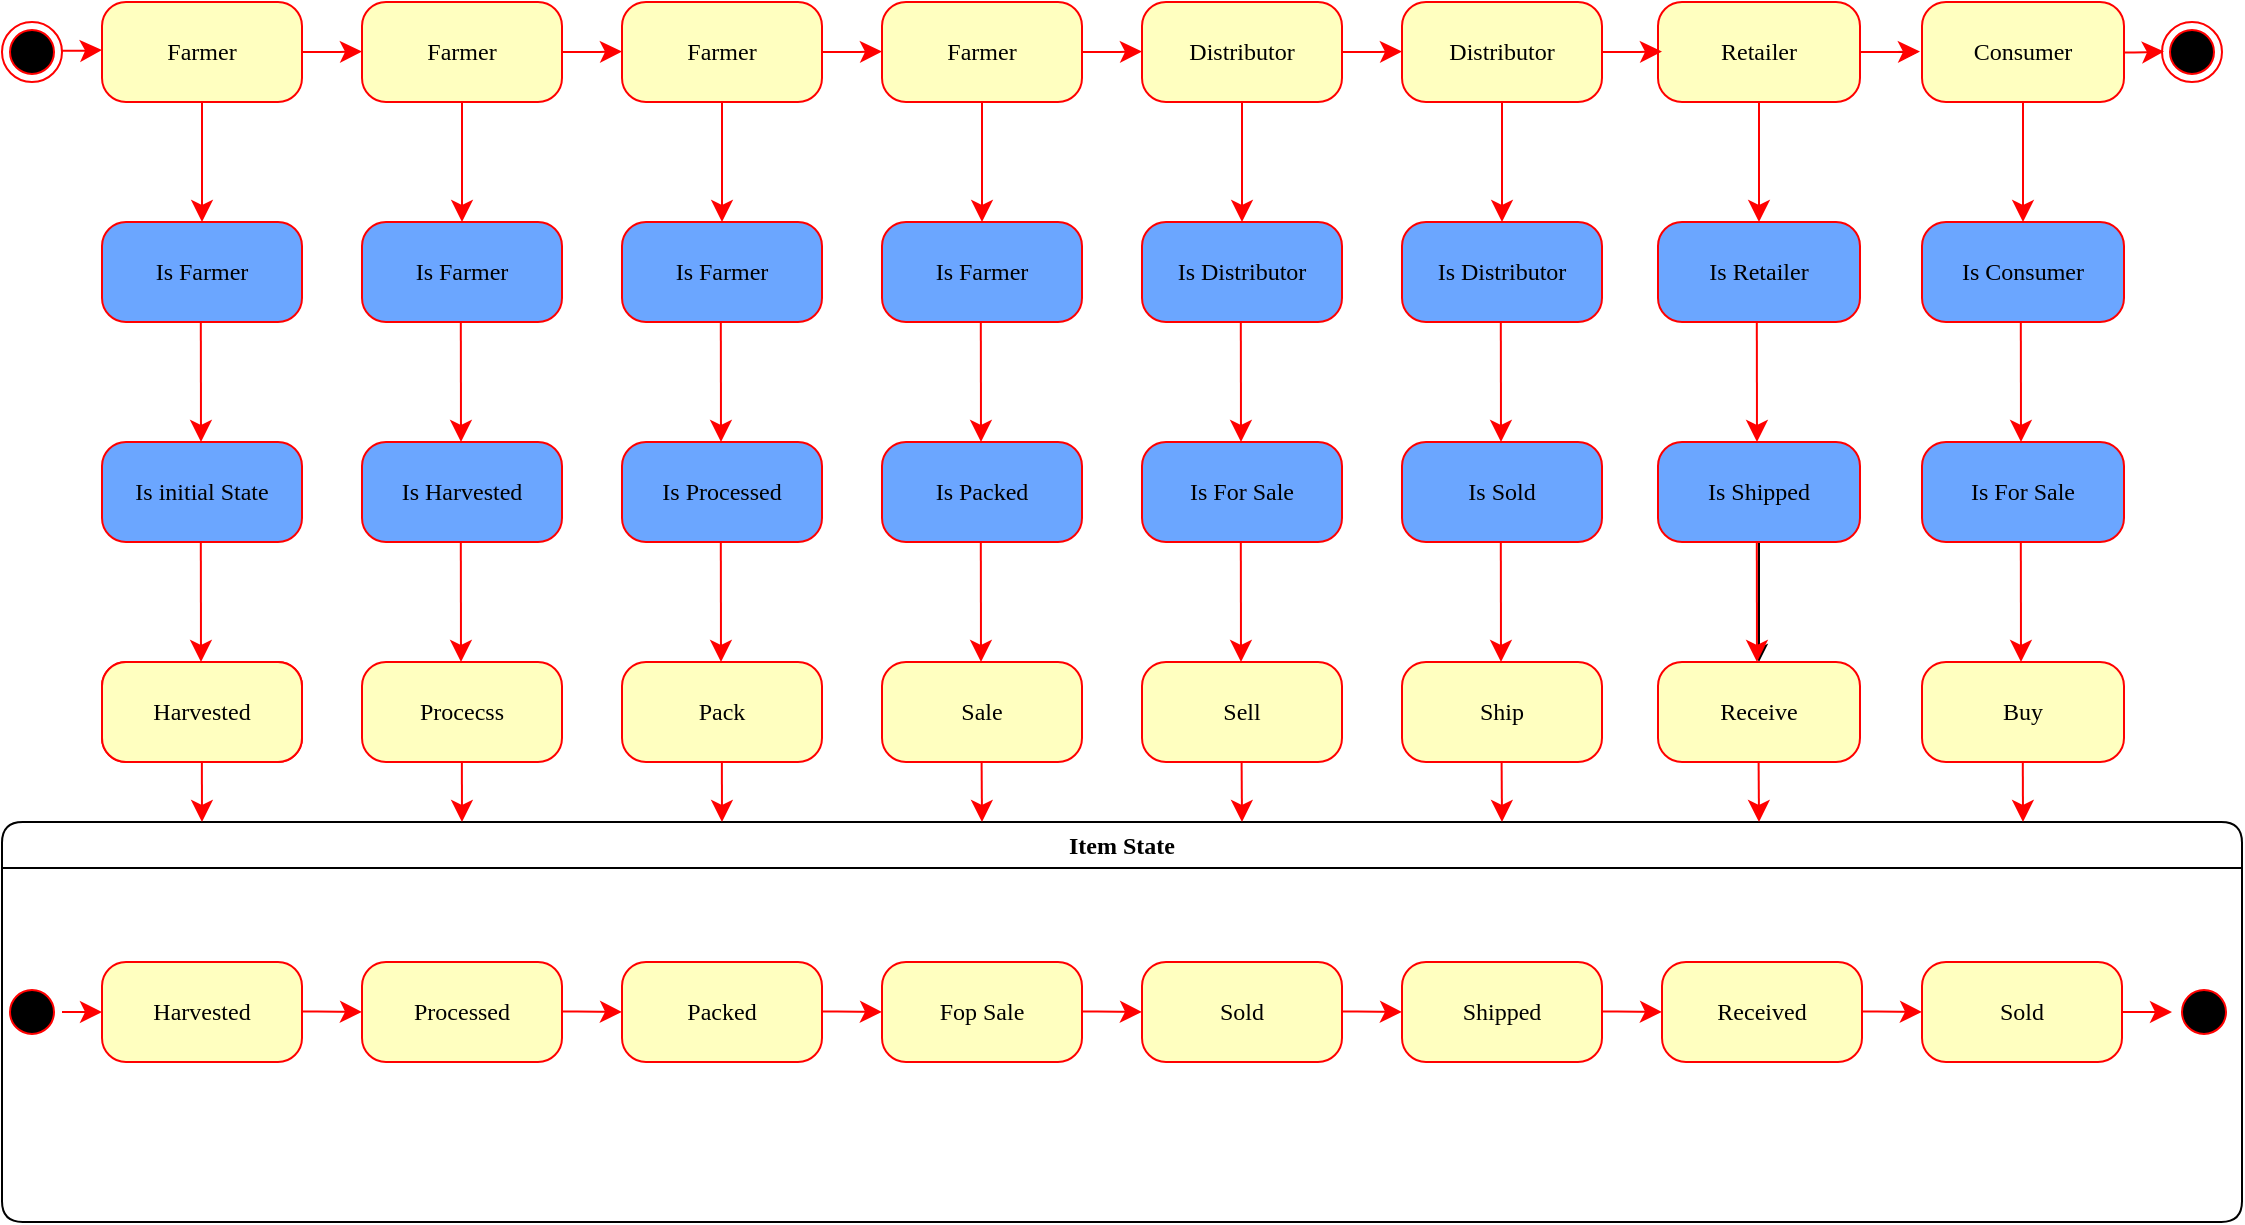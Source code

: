 <mxfile version="20.0.4" type="device"><diagram name="Page-1" id="58cdce13-f638-feb5-8d6f-7d28b1aa9fa0"><mxGraphModel dx="1795" dy="1090" grid="1" gridSize="10" guides="1" tooltips="1" connect="1" arrows="1" fold="1" page="1" pageScale="1" pageWidth="1400" pageHeight="850" background="none" math="0" shadow="0"><root><mxCell id="0"/><mxCell id="1" parent="0"/><mxCell id="382b91b5511bd0f7-6" value="Farmer" style="rounded=1;whiteSpace=wrap;html=1;arcSize=24;fillColor=#ffffc0;strokeColor=#ff0000;shadow=0;comic=0;labelBackgroundColor=none;fontFamily=Verdana;fontSize=12;fontColor=#000000;align=center;" parent="1" vertex="1"><mxGeometry x="70" y="30" width="100" height="50" as="geometry"/></mxCell><mxCell id="2a3bc250acf0617d-7" value="Item State" style="swimlane;whiteSpace=wrap;html=1;rounded=1;shadow=0;comic=0;labelBackgroundColor=none;strokeWidth=1;fontFamily=Verdana;fontSize=12;align=center;startSize=23;" parent="1" vertex="1"><mxGeometry x="20" y="440" width="1120" height="200" as="geometry"/></mxCell><mxCell id="3cde6dad864a17aa-9" style="edgeStyle=elbowEdgeStyle;html=1;labelBackgroundColor=none;endArrow=classic;endSize=8;strokeColor=#ff0000;fontFamily=Verdana;fontSize=12;align=left;endFill=1;" parent="2a3bc250acf0617d-7" source="2a3bc250acf0617d-3" edge="1"><mxGeometry relative="1" as="geometry"><mxPoint x="50" y="95" as="targetPoint"/></mxGeometry></mxCell><mxCell id="2a3bc250acf0617d-3" value="" style="ellipse;html=1;shape=startState;fillColor=#000000;strokeColor=#ff0000;rounded=1;shadow=0;comic=0;labelBackgroundColor=none;fontFamily=Verdana;fontSize=12;fontColor=#000000;align=center;direction=south;" parent="2a3bc250acf0617d-7" vertex="1"><mxGeometry y="80" width="30" height="30" as="geometry"/></mxCell><mxCell id="qtHp1jV5pHADeEmM1EtL-12" value="Harvested" style="rounded=1;whiteSpace=wrap;html=1;arcSize=24;fillColor=#ffffc0;strokeColor=#ff0000;shadow=0;comic=0;labelBackgroundColor=none;fontFamily=Verdana;fontSize=12;fontColor=#000000;align=center;" parent="2a3bc250acf0617d-7" vertex="1"><mxGeometry x="50" y="70" width="100" height="50" as="geometry"/></mxCell><mxCell id="qtHp1jV5pHADeEmM1EtL-62" value="Processed" style="rounded=1;whiteSpace=wrap;html=1;arcSize=24;fillColor=#ffffc0;strokeColor=#ff0000;shadow=0;comic=0;labelBackgroundColor=none;fontFamily=Verdana;fontSize=12;fontColor=#000000;align=center;" parent="2a3bc250acf0617d-7" vertex="1"><mxGeometry x="180" y="70" width="100" height="50" as="geometry"/></mxCell><mxCell id="qtHp1jV5pHADeEmM1EtL-63" value="Packed" style="rounded=1;whiteSpace=wrap;html=1;arcSize=24;fillColor=#ffffc0;strokeColor=#ff0000;shadow=0;comic=0;labelBackgroundColor=none;fontFamily=Verdana;fontSize=12;fontColor=#000000;align=center;" parent="2a3bc250acf0617d-7" vertex="1"><mxGeometry x="310" y="70" width="100" height="50" as="geometry"/></mxCell><mxCell id="qtHp1jV5pHADeEmM1EtL-64" value="Fop Sale" style="rounded=1;whiteSpace=wrap;html=1;arcSize=24;fillColor=#ffffc0;strokeColor=#ff0000;shadow=0;comic=0;labelBackgroundColor=none;fontFamily=Verdana;fontSize=12;fontColor=#000000;align=center;" parent="2a3bc250acf0617d-7" vertex="1"><mxGeometry x="440" y="70" width="100" height="50" as="geometry"/></mxCell><mxCell id="qtHp1jV5pHADeEmM1EtL-65" value="Sold" style="rounded=1;whiteSpace=wrap;html=1;arcSize=24;fillColor=#ffffc0;strokeColor=#ff0000;shadow=0;comic=0;labelBackgroundColor=none;fontFamily=Verdana;fontSize=12;fontColor=#000000;align=center;" parent="2a3bc250acf0617d-7" vertex="1"><mxGeometry x="570" y="70" width="100" height="50" as="geometry"/></mxCell><mxCell id="qtHp1jV5pHADeEmM1EtL-66" value="Shipped" style="rounded=1;whiteSpace=wrap;html=1;arcSize=24;fillColor=#ffffc0;strokeColor=#ff0000;shadow=0;comic=0;labelBackgroundColor=none;fontFamily=Verdana;fontSize=12;fontColor=#000000;align=center;" parent="2a3bc250acf0617d-7" vertex="1"><mxGeometry x="700" y="70" width="100" height="50" as="geometry"/></mxCell><mxCell id="qtHp1jV5pHADeEmM1EtL-67" value="Received" style="rounded=1;whiteSpace=wrap;html=1;arcSize=24;fillColor=#ffffc0;strokeColor=#ff0000;shadow=0;comic=0;labelBackgroundColor=none;fontFamily=Verdana;fontSize=12;fontColor=#000000;align=center;" parent="2a3bc250acf0617d-7" vertex="1"><mxGeometry x="830" y="70" width="100" height="50" as="geometry"/></mxCell><mxCell id="qtHp1jV5pHADeEmM1EtL-70" value="" style="ellipse;html=1;shape=startState;fillColor=#000000;strokeColor=#ff0000;rounded=1;shadow=0;comic=0;labelBackgroundColor=none;fontFamily=Verdana;fontSize=12;fontColor=#000000;align=center;direction=south;" parent="2a3bc250acf0617d-7" vertex="1"><mxGeometry x="1086" y="80" width="30" height="30" as="geometry"/></mxCell><mxCell id="qtHp1jV5pHADeEmM1EtL-71" style="edgeStyle=elbowEdgeStyle;html=1;labelBackgroundColor=none;endArrow=classic;endSize=8;strokeColor=#ff0000;fontFamily=Verdana;fontSize=12;align=left;endFill=1;entryX=0;entryY=0.5;entryDx=0;entryDy=0;" parent="2a3bc250acf0617d-7" target="qtHp1jV5pHADeEmM1EtL-62" edge="1"><mxGeometry relative="1" as="geometry"><mxPoint x="150" y="94.76" as="sourcePoint"/><mxPoint x="170" y="94.76" as="targetPoint"/></mxGeometry></mxCell><mxCell id="qtHp1jV5pHADeEmM1EtL-72" style="edgeStyle=elbowEdgeStyle;html=1;labelBackgroundColor=none;endArrow=classic;endSize=8;strokeColor=#ff0000;fontFamily=Verdana;fontSize=12;align=left;endFill=1;entryX=0;entryY=0.5;entryDx=0;entryDy=0;" parent="2a3bc250acf0617d-7" edge="1"><mxGeometry relative="1" as="geometry"><mxPoint x="280" y="94.76" as="sourcePoint"/><mxPoint x="310" y="95" as="targetPoint"/></mxGeometry></mxCell><mxCell id="qtHp1jV5pHADeEmM1EtL-73" style="edgeStyle=elbowEdgeStyle;html=1;labelBackgroundColor=none;endArrow=classic;endSize=8;strokeColor=#ff0000;fontFamily=Verdana;fontSize=12;align=left;endFill=1;entryX=0;entryY=0.5;entryDx=0;entryDy=0;" parent="2a3bc250acf0617d-7" edge="1"><mxGeometry relative="1" as="geometry"><mxPoint x="410" y="94.76" as="sourcePoint"/><mxPoint x="440" y="95" as="targetPoint"/></mxGeometry></mxCell><mxCell id="qtHp1jV5pHADeEmM1EtL-74" style="edgeStyle=elbowEdgeStyle;html=1;labelBackgroundColor=none;endArrow=classic;endSize=8;strokeColor=#ff0000;fontFamily=Verdana;fontSize=12;align=left;endFill=1;entryX=0;entryY=0.5;entryDx=0;entryDy=0;" parent="2a3bc250acf0617d-7" edge="1"><mxGeometry relative="1" as="geometry"><mxPoint x="540" y="94.76" as="sourcePoint"/><mxPoint x="570" y="95" as="targetPoint"/></mxGeometry></mxCell><mxCell id="qtHp1jV5pHADeEmM1EtL-75" style="edgeStyle=elbowEdgeStyle;html=1;labelBackgroundColor=none;endArrow=classic;endSize=8;strokeColor=#ff0000;fontFamily=Verdana;fontSize=12;align=left;endFill=1;entryX=0;entryY=0.5;entryDx=0;entryDy=0;" parent="2a3bc250acf0617d-7" edge="1"><mxGeometry relative="1" as="geometry"><mxPoint x="670" y="94.76" as="sourcePoint"/><mxPoint x="700" y="95" as="targetPoint"/></mxGeometry></mxCell><mxCell id="qtHp1jV5pHADeEmM1EtL-76" style="edgeStyle=elbowEdgeStyle;html=1;labelBackgroundColor=none;endArrow=classic;endSize=8;strokeColor=#ff0000;fontFamily=Verdana;fontSize=12;align=left;endFill=1;entryX=0;entryY=0.5;entryDx=0;entryDy=0;" parent="2a3bc250acf0617d-7" edge="1"><mxGeometry relative="1" as="geometry"><mxPoint x="800" y="94.76" as="sourcePoint"/><mxPoint x="830" y="95" as="targetPoint"/></mxGeometry></mxCell><mxCell id="qtHp1jV5pHADeEmM1EtL-91" style="edgeStyle=elbowEdgeStyle;html=1;labelBackgroundColor=none;endArrow=classic;endSize=8;strokeColor=#ff0000;fontFamily=Verdana;fontSize=12;align=left;endFill=1;entryX=0;entryY=0.5;entryDx=0;entryDy=0;" parent="2a3bc250acf0617d-7" edge="1"><mxGeometry relative="1" as="geometry"><mxPoint x="930" y="94.76" as="sourcePoint"/><mxPoint x="960" y="95" as="targetPoint"/></mxGeometry></mxCell><mxCell id="qtHp1jV5pHADeEmM1EtL-110" value="Sold" style="rounded=1;whiteSpace=wrap;html=1;arcSize=24;fillColor=#ffffc0;strokeColor=#ff0000;shadow=0;comic=0;labelBackgroundColor=none;fontFamily=Verdana;fontSize=12;fontColor=#000000;align=center;" parent="2a3bc250acf0617d-7" vertex="1"><mxGeometry x="960" y="70" width="100" height="50" as="geometry"/></mxCell><mxCell id="qtHp1jV5pHADeEmM1EtL-115" style="edgeStyle=elbowEdgeStyle;html=1;labelBackgroundColor=none;endArrow=classic;endSize=8;strokeColor=#ff0000;fontFamily=Verdana;fontSize=12;align=left;endFill=1;exitX=1;exitY=0.5;exitDx=0;exitDy=0;" parent="2a3bc250acf0617d-7" source="qtHp1jV5pHADeEmM1EtL-110" edge="1"><mxGeometry relative="1" as="geometry"><mxPoint x="1070" y="94.83" as="sourcePoint"/><mxPoint x="1085" y="95.17" as="targetPoint"/><Array as="points"><mxPoint x="1085" y="100.17"/></Array></mxGeometry></mxCell><mxCell id="qtHp1jV5pHADeEmM1EtL-1" style="edgeStyle=elbowEdgeStyle;html=1;labelBackgroundColor=none;endArrow=classic;endSize=8;strokeColor=#ff0000;fontFamily=Verdana;fontSize=12;align=left;exitX=0.5;exitY=1;exitDx=0;exitDy=0;endFill=1;" parent="1" source="382b91b5511bd0f7-6" edge="1"><mxGeometry relative="1" as="geometry"><mxPoint x="120" y="110" as="sourcePoint"/><mxPoint x="120" y="140" as="targetPoint"/></mxGeometry></mxCell><mxCell id="qtHp1jV5pHADeEmM1EtL-3" value="" style="ellipse;html=1;shape=endState;fillColor=#000000;strokeColor=#ff0000;" parent="1" vertex="1"><mxGeometry x="20" y="40" width="30" height="30" as="geometry"/></mxCell><mxCell id="qtHp1jV5pHADeEmM1EtL-4" style="edgeStyle=elbowEdgeStyle;html=1;labelBackgroundColor=none;endArrow=classic;endSize=8;strokeColor=#ff0000;fontFamily=Verdana;fontSize=12;align=left;endFill=1;" parent="1" edge="1"><mxGeometry relative="1" as="geometry"><mxPoint x="50" y="54.41" as="sourcePoint"/><mxPoint x="70" y="54" as="targetPoint"/></mxGeometry></mxCell><mxCell id="qtHp1jV5pHADeEmM1EtL-7" value="Is Farmer" style="rounded=1;whiteSpace=wrap;html=1;arcSize=24;fillColor=#6BA6FF;strokeColor=#ff0000;shadow=0;comic=0;labelBackgroundColor=none;fontFamily=Verdana;fontSize=12;fontColor=#000000;align=center;" parent="1" vertex="1"><mxGeometry x="70" y="140" width="100" height="50" as="geometry"/></mxCell><mxCell id="qtHp1jV5pHADeEmM1EtL-8" value="Is initial State" style="rounded=1;whiteSpace=wrap;html=1;arcSize=24;fillColor=#6BA6FF;strokeColor=#ff0000;shadow=0;comic=0;labelBackgroundColor=none;fontFamily=Verdana;fontSize=12;fontColor=#000000;align=center;" parent="1" vertex="1"><mxGeometry x="70" y="250" width="100" height="50" as="geometry"/></mxCell><mxCell id="qtHp1jV5pHADeEmM1EtL-9" style="edgeStyle=elbowEdgeStyle;html=1;labelBackgroundColor=none;endArrow=classic;endSize=8;strokeColor=#ff0000;fontFamily=Verdana;fontSize=12;align=left;exitX=0.5;exitY=1;exitDx=0;exitDy=0;endFill=1;" parent="1" edge="1"><mxGeometry relative="1" as="geometry"><mxPoint x="119.41" y="190" as="sourcePoint"/><mxPoint x="119.41" y="250" as="targetPoint"/></mxGeometry></mxCell><mxCell id="qtHp1jV5pHADeEmM1EtL-10" value="Harvest" style="rounded=1;whiteSpace=wrap;html=1;arcSize=24;fillColor=#ffffc0;strokeColor=#ff0000;shadow=0;comic=0;labelBackgroundColor=none;fontFamily=Verdana;fontSize=12;fontColor=#000000;align=center;" parent="1" vertex="1"><mxGeometry x="70" y="360" width="100" height="50" as="geometry"/></mxCell><mxCell id="qtHp1jV5pHADeEmM1EtL-11" style="edgeStyle=elbowEdgeStyle;html=1;labelBackgroundColor=none;endArrow=classic;endSize=8;strokeColor=#ff0000;fontFamily=Verdana;fontSize=12;align=left;exitX=0.5;exitY=1;exitDx=0;exitDy=0;endFill=1;" parent="1" edge="1"><mxGeometry relative="1" as="geometry"><mxPoint x="119.41" y="300" as="sourcePoint"/><mxPoint x="119.41" y="360" as="targetPoint"/></mxGeometry></mxCell><mxCell id="qtHp1jV5pHADeEmM1EtL-13" value="Farmer" style="rounded=1;whiteSpace=wrap;html=1;arcSize=24;fillColor=#ffffc0;strokeColor=#ff0000;shadow=0;comic=0;labelBackgroundColor=none;fontFamily=Verdana;fontSize=12;fontColor=#000000;align=center;" parent="1" vertex="1"><mxGeometry x="200" y="30" width="100" height="50" as="geometry"/></mxCell><mxCell id="qtHp1jV5pHADeEmM1EtL-14" style="edgeStyle=elbowEdgeStyle;html=1;labelBackgroundColor=none;endArrow=classic;endSize=8;strokeColor=#ff0000;fontFamily=Verdana;fontSize=12;align=left;exitX=0.5;exitY=1;exitDx=0;exitDy=0;endFill=1;" parent="1" source="qtHp1jV5pHADeEmM1EtL-13" edge="1"><mxGeometry relative="1" as="geometry"><mxPoint x="250" y="110" as="sourcePoint"/><mxPoint x="250" y="140" as="targetPoint"/></mxGeometry></mxCell><mxCell id="qtHp1jV5pHADeEmM1EtL-15" value="Is Farmer" style="rounded=1;whiteSpace=wrap;html=1;arcSize=24;fillColor=#6BA6FF;strokeColor=#ff0000;shadow=0;comic=0;labelBackgroundColor=none;fontFamily=Verdana;fontSize=12;fontColor=#000000;align=center;" parent="1" vertex="1"><mxGeometry x="200" y="140" width="100" height="50" as="geometry"/></mxCell><mxCell id="qtHp1jV5pHADeEmM1EtL-16" value="Is Harvested" style="rounded=1;whiteSpace=wrap;html=1;arcSize=24;fillColor=#6BA6FF;strokeColor=#ff0000;shadow=0;comic=0;labelBackgroundColor=none;fontFamily=Verdana;fontSize=12;fontColor=#000000;align=center;" parent="1" vertex="1"><mxGeometry x="200" y="250" width="100" height="50" as="geometry"/></mxCell><mxCell id="qtHp1jV5pHADeEmM1EtL-17" style="edgeStyle=elbowEdgeStyle;html=1;labelBackgroundColor=none;endArrow=classic;endSize=8;strokeColor=#ff0000;fontFamily=Verdana;fontSize=12;align=left;exitX=0.5;exitY=1;exitDx=0;exitDy=0;endFill=1;" parent="1" edge="1"><mxGeometry relative="1" as="geometry"><mxPoint x="249.41" y="190" as="sourcePoint"/><mxPoint x="249.41" y="250" as="targetPoint"/></mxGeometry></mxCell><mxCell id="qtHp1jV5pHADeEmM1EtL-18" value="Procecss" style="rounded=1;whiteSpace=wrap;html=1;arcSize=24;fillColor=#ffffc0;strokeColor=#ff0000;shadow=0;comic=0;labelBackgroundColor=none;fontFamily=Verdana;fontSize=12;fontColor=#000000;align=center;" parent="1" vertex="1"><mxGeometry x="200" y="360" width="100" height="50" as="geometry"/></mxCell><mxCell id="qtHp1jV5pHADeEmM1EtL-19" style="edgeStyle=elbowEdgeStyle;html=1;labelBackgroundColor=none;endArrow=classic;endSize=8;strokeColor=#ff0000;fontFamily=Verdana;fontSize=12;align=left;exitX=0.5;exitY=1;exitDx=0;exitDy=0;endFill=1;" parent="1" edge="1"><mxGeometry relative="1" as="geometry"><mxPoint x="249.41" y="300" as="sourcePoint"/><mxPoint x="249.41" y="360" as="targetPoint"/></mxGeometry></mxCell><mxCell id="qtHp1jV5pHADeEmM1EtL-20" value="Farmer" style="rounded=1;whiteSpace=wrap;html=1;arcSize=24;fillColor=#ffffc0;strokeColor=#ff0000;shadow=0;comic=0;labelBackgroundColor=none;fontFamily=Verdana;fontSize=12;fontColor=#000000;align=center;" parent="1" vertex="1"><mxGeometry x="330" y="30" width="100" height="50" as="geometry"/></mxCell><mxCell id="qtHp1jV5pHADeEmM1EtL-21" style="edgeStyle=elbowEdgeStyle;html=1;labelBackgroundColor=none;endArrow=classic;endSize=8;strokeColor=#ff0000;fontFamily=Verdana;fontSize=12;align=left;exitX=0.5;exitY=1;exitDx=0;exitDy=0;endFill=1;" parent="1" source="qtHp1jV5pHADeEmM1EtL-20" edge="1"><mxGeometry relative="1" as="geometry"><mxPoint x="380" y="110" as="sourcePoint"/><mxPoint x="380" y="140" as="targetPoint"/></mxGeometry></mxCell><mxCell id="qtHp1jV5pHADeEmM1EtL-22" value="Is Farmer" style="rounded=1;whiteSpace=wrap;html=1;arcSize=24;fillColor=#6BA6FF;strokeColor=#ff0000;shadow=0;comic=0;labelBackgroundColor=none;fontFamily=Verdana;fontSize=12;fontColor=#000000;align=center;" parent="1" vertex="1"><mxGeometry x="330" y="140" width="100" height="50" as="geometry"/></mxCell><mxCell id="qtHp1jV5pHADeEmM1EtL-23" value="Is Processed" style="rounded=1;whiteSpace=wrap;html=1;arcSize=24;fillColor=#6BA6FF;strokeColor=#ff0000;shadow=0;comic=0;labelBackgroundColor=none;fontFamily=Verdana;fontSize=12;fontColor=#000000;align=center;" parent="1" vertex="1"><mxGeometry x="330" y="250" width="100" height="50" as="geometry"/></mxCell><mxCell id="qtHp1jV5pHADeEmM1EtL-24" style="edgeStyle=elbowEdgeStyle;html=1;labelBackgroundColor=none;endArrow=classic;endSize=8;strokeColor=#ff0000;fontFamily=Verdana;fontSize=12;align=left;exitX=0.5;exitY=1;exitDx=0;exitDy=0;endFill=1;" parent="1" edge="1"><mxGeometry relative="1" as="geometry"><mxPoint x="379.41" y="190" as="sourcePoint"/><mxPoint x="379.41" y="250" as="targetPoint"/></mxGeometry></mxCell><mxCell id="qtHp1jV5pHADeEmM1EtL-25" value="Pack" style="rounded=1;whiteSpace=wrap;html=1;arcSize=24;fillColor=#ffffc0;strokeColor=#ff0000;shadow=0;comic=0;labelBackgroundColor=none;fontFamily=Verdana;fontSize=12;fontColor=#000000;align=center;" parent="1" vertex="1"><mxGeometry x="330" y="360" width="100" height="50" as="geometry"/></mxCell><mxCell id="qtHp1jV5pHADeEmM1EtL-26" style="edgeStyle=elbowEdgeStyle;html=1;labelBackgroundColor=none;endArrow=classic;endSize=8;strokeColor=#ff0000;fontFamily=Verdana;fontSize=12;align=left;exitX=0.5;exitY=1;exitDx=0;exitDy=0;endFill=1;" parent="1" edge="1"><mxGeometry relative="1" as="geometry"><mxPoint x="379.41" y="300" as="sourcePoint"/><mxPoint x="379.41" y="360" as="targetPoint"/></mxGeometry></mxCell><mxCell id="qtHp1jV5pHADeEmM1EtL-27" value="Farmer" style="rounded=1;whiteSpace=wrap;html=1;arcSize=24;fillColor=#ffffc0;strokeColor=#ff0000;shadow=0;comic=0;labelBackgroundColor=none;fontFamily=Verdana;fontSize=12;fontColor=#000000;align=center;" parent="1" vertex="1"><mxGeometry x="460" y="30" width="100" height="50" as="geometry"/></mxCell><mxCell id="qtHp1jV5pHADeEmM1EtL-28" style="edgeStyle=elbowEdgeStyle;html=1;labelBackgroundColor=none;endArrow=classic;endSize=8;strokeColor=#ff0000;fontFamily=Verdana;fontSize=12;align=left;exitX=0.5;exitY=1;exitDx=0;exitDy=0;endFill=1;" parent="1" source="qtHp1jV5pHADeEmM1EtL-27" edge="1"><mxGeometry relative="1" as="geometry"><mxPoint x="510" y="110" as="sourcePoint"/><mxPoint x="510" y="140" as="targetPoint"/></mxGeometry></mxCell><mxCell id="qtHp1jV5pHADeEmM1EtL-29" value="Is Farmer" style="rounded=1;whiteSpace=wrap;html=1;arcSize=24;fillColor=#6BA6FF;strokeColor=#ff0000;shadow=0;comic=0;labelBackgroundColor=none;fontFamily=Verdana;fontSize=12;fontColor=#000000;align=center;" parent="1" vertex="1"><mxGeometry x="460" y="140" width="100" height="50" as="geometry"/></mxCell><mxCell id="qtHp1jV5pHADeEmM1EtL-30" value="Is Packed" style="rounded=1;whiteSpace=wrap;html=1;arcSize=24;fillColor=#6BA6FF;strokeColor=#ff0000;shadow=0;comic=0;labelBackgroundColor=none;fontFamily=Verdana;fontSize=12;fontColor=#000000;align=center;" parent="1" vertex="1"><mxGeometry x="460" y="250" width="100" height="50" as="geometry"/></mxCell><mxCell id="qtHp1jV5pHADeEmM1EtL-31" style="edgeStyle=elbowEdgeStyle;html=1;labelBackgroundColor=none;endArrow=classic;endSize=8;strokeColor=#ff0000;fontFamily=Verdana;fontSize=12;align=left;exitX=0.5;exitY=1;exitDx=0;exitDy=0;endFill=1;" parent="1" edge="1"><mxGeometry relative="1" as="geometry"><mxPoint x="509.41" y="190" as="sourcePoint"/><mxPoint x="509.41" y="250" as="targetPoint"/></mxGeometry></mxCell><mxCell id="qtHp1jV5pHADeEmM1EtL-32" value="Sale" style="rounded=1;whiteSpace=wrap;html=1;arcSize=24;fillColor=#ffffc0;strokeColor=#ff0000;shadow=0;comic=0;labelBackgroundColor=none;fontFamily=Verdana;fontSize=12;fontColor=#000000;align=center;" parent="1" vertex="1"><mxGeometry x="460" y="360" width="100" height="50" as="geometry"/></mxCell><mxCell id="qtHp1jV5pHADeEmM1EtL-33" style="edgeStyle=elbowEdgeStyle;html=1;labelBackgroundColor=none;endArrow=classic;endSize=8;strokeColor=#ff0000;fontFamily=Verdana;fontSize=12;align=left;exitX=0.5;exitY=1;exitDx=0;exitDy=0;endFill=1;" parent="1" edge="1"><mxGeometry relative="1" as="geometry"><mxPoint x="509.41" y="300" as="sourcePoint"/><mxPoint x="509.41" y="360" as="targetPoint"/></mxGeometry></mxCell><mxCell id="qtHp1jV5pHADeEmM1EtL-34" value="Distributor" style="rounded=1;whiteSpace=wrap;html=1;arcSize=24;fillColor=#ffffc0;strokeColor=#ff0000;shadow=0;comic=0;labelBackgroundColor=none;fontFamily=Verdana;fontSize=12;fontColor=#000000;align=center;" parent="1" vertex="1"><mxGeometry x="590" y="30" width="100" height="50" as="geometry"/></mxCell><mxCell id="qtHp1jV5pHADeEmM1EtL-35" style="edgeStyle=elbowEdgeStyle;html=1;labelBackgroundColor=none;endArrow=classic;endSize=8;strokeColor=#ff0000;fontFamily=Verdana;fontSize=12;align=left;exitX=0.5;exitY=1;exitDx=0;exitDy=0;endFill=1;" parent="1" source="qtHp1jV5pHADeEmM1EtL-34" edge="1"><mxGeometry relative="1" as="geometry"><mxPoint x="640" y="110" as="sourcePoint"/><mxPoint x="640" y="140" as="targetPoint"/></mxGeometry></mxCell><mxCell id="qtHp1jV5pHADeEmM1EtL-36" value="Is Distributor" style="rounded=1;whiteSpace=wrap;html=1;arcSize=24;fillColor=#6BA6FF;strokeColor=#ff0000;shadow=0;comic=0;labelBackgroundColor=none;fontFamily=Verdana;fontSize=12;fontColor=#000000;align=center;" parent="1" vertex="1"><mxGeometry x="590" y="140" width="100" height="50" as="geometry"/></mxCell><mxCell id="qtHp1jV5pHADeEmM1EtL-37" value="Is For Sale" style="rounded=1;whiteSpace=wrap;html=1;arcSize=24;fillColor=#6BA6FF;strokeColor=#ff0000;shadow=0;comic=0;labelBackgroundColor=none;fontFamily=Verdana;fontSize=12;fontColor=#000000;align=center;" parent="1" vertex="1"><mxGeometry x="590" y="250" width="100" height="50" as="geometry"/></mxCell><mxCell id="qtHp1jV5pHADeEmM1EtL-38" style="edgeStyle=elbowEdgeStyle;html=1;labelBackgroundColor=none;endArrow=classic;endSize=8;strokeColor=#ff0000;fontFamily=Verdana;fontSize=12;align=left;exitX=0.5;exitY=1;exitDx=0;exitDy=0;endFill=1;" parent="1" edge="1"><mxGeometry relative="1" as="geometry"><mxPoint x="639.41" y="190" as="sourcePoint"/><mxPoint x="639.41" y="250" as="targetPoint"/></mxGeometry></mxCell><mxCell id="qtHp1jV5pHADeEmM1EtL-39" value="Sell" style="rounded=1;whiteSpace=wrap;html=1;arcSize=24;fillColor=#ffffc0;strokeColor=#ff0000;shadow=0;comic=0;labelBackgroundColor=none;fontFamily=Verdana;fontSize=12;fontColor=#000000;align=center;" parent="1" vertex="1"><mxGeometry x="590" y="360" width="100" height="50" as="geometry"/></mxCell><mxCell id="qtHp1jV5pHADeEmM1EtL-40" style="edgeStyle=elbowEdgeStyle;html=1;labelBackgroundColor=none;endArrow=classic;endSize=8;strokeColor=#ff0000;fontFamily=Verdana;fontSize=12;align=left;exitX=0.5;exitY=1;exitDx=0;exitDy=0;endFill=1;" parent="1" edge="1"><mxGeometry relative="1" as="geometry"><mxPoint x="639.41" y="300" as="sourcePoint"/><mxPoint x="639.41" y="360" as="targetPoint"/></mxGeometry></mxCell><mxCell id="qtHp1jV5pHADeEmM1EtL-41" value="Distributor" style="rounded=1;whiteSpace=wrap;html=1;arcSize=24;fillColor=#ffffc0;strokeColor=#ff0000;shadow=0;comic=0;labelBackgroundColor=none;fontFamily=Verdana;fontSize=12;fontColor=#000000;align=center;" parent="1" vertex="1"><mxGeometry x="720" y="30" width="100" height="50" as="geometry"/></mxCell><mxCell id="qtHp1jV5pHADeEmM1EtL-42" style="edgeStyle=elbowEdgeStyle;html=1;labelBackgroundColor=none;endArrow=classic;endSize=8;strokeColor=#ff0000;fontFamily=Verdana;fontSize=12;align=left;exitX=0.5;exitY=1;exitDx=0;exitDy=0;endFill=1;" parent="1" source="qtHp1jV5pHADeEmM1EtL-41" edge="1"><mxGeometry relative="1" as="geometry"><mxPoint x="770" y="110" as="sourcePoint"/><mxPoint x="770" y="140" as="targetPoint"/></mxGeometry></mxCell><mxCell id="qtHp1jV5pHADeEmM1EtL-43" value="Is Distributor" style="rounded=1;whiteSpace=wrap;html=1;arcSize=24;fillColor=#6BA6FF;strokeColor=#ff0000;shadow=0;comic=0;labelBackgroundColor=none;fontFamily=Verdana;fontSize=12;fontColor=#000000;align=center;" parent="1" vertex="1"><mxGeometry x="720" y="140" width="100" height="50" as="geometry"/></mxCell><mxCell id="qtHp1jV5pHADeEmM1EtL-44" value="Is Sold" style="rounded=1;whiteSpace=wrap;html=1;arcSize=24;fillColor=#6BA6FF;strokeColor=#ff0000;shadow=0;comic=0;labelBackgroundColor=none;fontFamily=Verdana;fontSize=12;fontColor=#000000;align=center;" parent="1" vertex="1"><mxGeometry x="720" y="250" width="100" height="50" as="geometry"/></mxCell><mxCell id="qtHp1jV5pHADeEmM1EtL-45" style="edgeStyle=elbowEdgeStyle;html=1;labelBackgroundColor=none;endArrow=classic;endSize=8;strokeColor=#ff0000;fontFamily=Verdana;fontSize=12;align=left;exitX=0.5;exitY=1;exitDx=0;exitDy=0;endFill=1;" parent="1" edge="1"><mxGeometry relative="1" as="geometry"><mxPoint x="769.41" y="190" as="sourcePoint"/><mxPoint x="769.41" y="250" as="targetPoint"/></mxGeometry></mxCell><mxCell id="qtHp1jV5pHADeEmM1EtL-46" value="Ship" style="rounded=1;whiteSpace=wrap;html=1;arcSize=24;fillColor=#ffffc0;strokeColor=#ff0000;shadow=0;comic=0;labelBackgroundColor=none;fontFamily=Verdana;fontSize=12;fontColor=#000000;align=center;" parent="1" vertex="1"><mxGeometry x="720" y="360" width="100" height="50" as="geometry"/></mxCell><mxCell id="qtHp1jV5pHADeEmM1EtL-47" style="edgeStyle=elbowEdgeStyle;html=1;labelBackgroundColor=none;endArrow=classic;endSize=8;strokeColor=#ff0000;fontFamily=Verdana;fontSize=12;align=left;exitX=0.5;exitY=1;exitDx=0;exitDy=0;endFill=1;" parent="1" edge="1"><mxGeometry relative="1" as="geometry"><mxPoint x="769.41" y="300" as="sourcePoint"/><mxPoint x="769.41" y="360" as="targetPoint"/></mxGeometry></mxCell><mxCell id="qtHp1jV5pHADeEmM1EtL-113" value="" style="edgeStyle=orthogonalEdgeStyle;rounded=0;orthogonalLoop=1;jettySize=auto;html=1;endArrow=classic;endFill=1;" parent="1" source="qtHp1jV5pHADeEmM1EtL-48" edge="1"><mxGeometry relative="1" as="geometry"><mxPoint x="978" y="55.0" as="targetPoint"/></mxGeometry></mxCell><mxCell id="qtHp1jV5pHADeEmM1EtL-48" value="Retailer" style="rounded=1;whiteSpace=wrap;html=1;arcSize=24;fillColor=#ffffc0;strokeColor=#ff0000;shadow=0;comic=0;labelBackgroundColor=none;fontFamily=Verdana;fontSize=12;fontColor=#000000;align=center;" parent="1" vertex="1"><mxGeometry x="848" y="30" width="101" height="50" as="geometry"/></mxCell><mxCell id="qtHp1jV5pHADeEmM1EtL-49" style="edgeStyle=elbowEdgeStyle;html=1;labelBackgroundColor=none;endArrow=classic;endSize=8;strokeColor=#ff0000;fontFamily=Verdana;fontSize=12;align=left;exitX=0.5;exitY=1;exitDx=0;exitDy=0;endFill=1;" parent="1" source="qtHp1jV5pHADeEmM1EtL-48" edge="1"><mxGeometry relative="1" as="geometry"><mxPoint x="898" y="110" as="sourcePoint"/><mxPoint x="898" y="140" as="targetPoint"/></mxGeometry></mxCell><mxCell id="qtHp1jV5pHADeEmM1EtL-50" value="Is Retailer" style="rounded=1;whiteSpace=wrap;html=1;arcSize=24;fillColor=#6BA6FF;strokeColor=#ff0000;shadow=0;comic=0;labelBackgroundColor=none;fontFamily=Verdana;fontSize=12;fontColor=#000000;align=center;" parent="1" vertex="1"><mxGeometry x="848" y="140" width="101" height="50" as="geometry"/></mxCell><mxCell id="qtHp1jV5pHADeEmM1EtL-101" value="" style="edgeStyle=orthogonalEdgeStyle;rounded=0;orthogonalLoop=1;jettySize=auto;html=1;endArrow=classic;endFill=1;" parent="1" source="qtHp1jV5pHADeEmM1EtL-51" target="qtHp1jV5pHADeEmM1EtL-53" edge="1"><mxGeometry relative="1" as="geometry"/></mxCell><mxCell id="qtHp1jV5pHADeEmM1EtL-51" value="Is Shipped" style="rounded=1;whiteSpace=wrap;html=1;arcSize=24;fillColor=#6BA6FF;strokeColor=#ff0000;shadow=0;comic=0;labelBackgroundColor=none;fontFamily=Verdana;fontSize=12;fontColor=#000000;align=center;" parent="1" vertex="1"><mxGeometry x="848" y="250" width="101" height="50" as="geometry"/></mxCell><mxCell id="qtHp1jV5pHADeEmM1EtL-52" style="edgeStyle=elbowEdgeStyle;html=1;labelBackgroundColor=none;endArrow=classic;endSize=8;strokeColor=#ff0000;fontFamily=Verdana;fontSize=12;align=left;exitX=0.5;exitY=1;exitDx=0;exitDy=0;endFill=1;" parent="1" edge="1"><mxGeometry relative="1" as="geometry"><mxPoint x="897.41" y="190" as="sourcePoint"/><mxPoint x="897.41" y="250" as="targetPoint"/></mxGeometry></mxCell><mxCell id="qtHp1jV5pHADeEmM1EtL-53" value="Receive" style="rounded=1;whiteSpace=wrap;html=1;arcSize=24;fillColor=#ffffc0;strokeColor=#ff0000;shadow=0;comic=0;labelBackgroundColor=none;fontFamily=Verdana;fontSize=12;fontColor=#000000;align=center;" parent="1" vertex="1"><mxGeometry x="848" y="360" width="101" height="50" as="geometry"/></mxCell><mxCell id="qtHp1jV5pHADeEmM1EtL-54" style="edgeStyle=elbowEdgeStyle;html=1;labelBackgroundColor=none;endArrow=classic;endSize=8;strokeColor=#ff0000;fontFamily=Verdana;fontSize=12;align=left;exitX=0.5;exitY=1;exitDx=0;exitDy=0;endFill=1;" parent="1" edge="1"><mxGeometry relative="1" as="geometry"><mxPoint x="897.41" y="300" as="sourcePoint"/><mxPoint x="897.41" y="360" as="targetPoint"/></mxGeometry></mxCell><mxCell id="qtHp1jV5pHADeEmM1EtL-77" style="edgeStyle=elbowEdgeStyle;html=1;labelBackgroundColor=none;endArrow=classic;endSize=8;strokeColor=#ff0000;fontFamily=Verdana;fontSize=12;align=left;endFill=1;exitX=1;exitY=0.5;exitDx=0;exitDy=0;" parent="1" source="382b91b5511bd0f7-6" edge="1"><mxGeometry relative="1" as="geometry"><mxPoint x="180" y="55.18" as="sourcePoint"/><mxPoint x="200" y="54.77" as="targetPoint"/></mxGeometry></mxCell><mxCell id="qtHp1jV5pHADeEmM1EtL-79" style="edgeStyle=elbowEdgeStyle;html=1;labelBackgroundColor=none;endArrow=classic;endSize=8;strokeColor=#ff0000;fontFamily=Verdana;fontSize=12;align=left;endFill=1;exitX=1;exitY=0.5;exitDx=0;exitDy=0;" parent="1" edge="1"><mxGeometry relative="1" as="geometry"><mxPoint x="300" y="55" as="sourcePoint"/><mxPoint x="330" y="54.77" as="targetPoint"/></mxGeometry></mxCell><mxCell id="qtHp1jV5pHADeEmM1EtL-80" style="edgeStyle=elbowEdgeStyle;html=1;labelBackgroundColor=none;endArrow=classic;endSize=8;strokeColor=#ff0000;fontFamily=Verdana;fontSize=12;align=left;endFill=1;exitX=1;exitY=0.5;exitDx=0;exitDy=0;" parent="1" edge="1"><mxGeometry relative="1" as="geometry"><mxPoint x="430" y="55" as="sourcePoint"/><mxPoint x="460" y="54.77" as="targetPoint"/></mxGeometry></mxCell><mxCell id="qtHp1jV5pHADeEmM1EtL-81" style="edgeStyle=elbowEdgeStyle;html=1;labelBackgroundColor=none;endArrow=classic;endSize=8;strokeColor=#ff0000;fontFamily=Verdana;fontSize=12;align=left;endFill=1;exitX=1;exitY=0.5;exitDx=0;exitDy=0;" parent="1" edge="1"><mxGeometry relative="1" as="geometry"><mxPoint x="560" y="55" as="sourcePoint"/><mxPoint x="590" y="54.77" as="targetPoint"/></mxGeometry></mxCell><mxCell id="qtHp1jV5pHADeEmM1EtL-82" style="edgeStyle=elbowEdgeStyle;html=1;labelBackgroundColor=none;endArrow=classic;endSize=8;strokeColor=#ff0000;fontFamily=Verdana;fontSize=12;align=left;endFill=1;exitX=1;exitY=0.5;exitDx=0;exitDy=0;" parent="1" edge="1"><mxGeometry relative="1" as="geometry"><mxPoint x="690" y="55" as="sourcePoint"/><mxPoint x="720" y="54.77" as="targetPoint"/></mxGeometry></mxCell><mxCell id="qtHp1jV5pHADeEmM1EtL-83" style="edgeStyle=elbowEdgeStyle;html=1;labelBackgroundColor=none;endArrow=classic;endSize=8;strokeColor=#ff0000;fontFamily=Verdana;fontSize=12;align=left;endFill=1;exitX=1;exitY=0.5;exitDx=0;exitDy=0;" parent="1" edge="1"><mxGeometry relative="1" as="geometry"><mxPoint x="820" y="55" as="sourcePoint"/><mxPoint x="850" y="54.77" as="targetPoint"/></mxGeometry></mxCell><mxCell id="qtHp1jV5pHADeEmM1EtL-84" style="edgeStyle=elbowEdgeStyle;html=1;labelBackgroundColor=none;endArrow=classic;endSize=8;strokeColor=#ff0000;fontFamily=Verdana;fontSize=12;align=left;endFill=1;exitX=1;exitY=0.5;exitDx=0;exitDy=0;" parent="1" edge="1"><mxGeometry relative="1" as="geometry"><mxPoint x="949" y="55" as="sourcePoint"/><mxPoint x="979" y="54.77" as="targetPoint"/></mxGeometry></mxCell><mxCell id="qtHp1jV5pHADeEmM1EtL-87" style="edgeStyle=elbowEdgeStyle;html=1;labelBackgroundColor=none;endArrow=classic;endSize=8;strokeColor=#ff0000;fontFamily=Verdana;fontSize=12;align=left;endFill=1;" parent="1" edge="1"><mxGeometry relative="1" as="geometry"><mxPoint x="1081" y="55.21" as="sourcePoint"/><mxPoint x="1101" y="54.8" as="targetPoint"/><Array as="points"><mxPoint x="1091" y="60.01"/></Array></mxGeometry></mxCell><mxCell id="qtHp1jV5pHADeEmM1EtL-92" value="Harvested" style="rounded=1;whiteSpace=wrap;html=1;arcSize=24;fillColor=#ffffc0;strokeColor=#ff0000;shadow=0;comic=0;labelBackgroundColor=none;fontFamily=Verdana;fontSize=12;fontColor=#000000;align=center;" parent="1" vertex="1"><mxGeometry x="70" y="360" width="100" height="50" as="geometry"/></mxCell><mxCell id="qtHp1jV5pHADeEmM1EtL-93" style="edgeStyle=elbowEdgeStyle;html=1;labelBackgroundColor=none;endArrow=classic;endSize=8;strokeColor=#ff0000;fontFamily=Verdana;fontSize=12;align=left;exitX=0.5;exitY=1;exitDx=0;exitDy=0;endFill=1;" parent="1" edge="1"><mxGeometry relative="1" as="geometry"><mxPoint x="119.93" y="410" as="sourcePoint"/><mxPoint x="120" y="440" as="targetPoint"/></mxGeometry></mxCell><mxCell id="qtHp1jV5pHADeEmM1EtL-94" style="edgeStyle=elbowEdgeStyle;html=1;labelBackgroundColor=none;endArrow=classic;endSize=8;strokeColor=#ff0000;fontFamily=Verdana;fontSize=12;align=left;exitX=0.5;exitY=1;exitDx=0;exitDy=0;endFill=1;" parent="1" edge="1"><mxGeometry relative="1" as="geometry"><mxPoint x="249.93" y="410.0" as="sourcePoint"/><mxPoint x="250" y="440.0" as="targetPoint"/></mxGeometry></mxCell><mxCell id="qtHp1jV5pHADeEmM1EtL-95" style="edgeStyle=elbowEdgeStyle;html=1;labelBackgroundColor=none;endArrow=classic;endSize=8;strokeColor=#ff0000;fontFamily=Verdana;fontSize=12;align=left;exitX=0.5;exitY=1;exitDx=0;exitDy=0;endFill=1;" parent="1" edge="1"><mxGeometry relative="1" as="geometry"><mxPoint x="379.93" y="410.0" as="sourcePoint"/><mxPoint x="380" y="440.0" as="targetPoint"/></mxGeometry></mxCell><mxCell id="qtHp1jV5pHADeEmM1EtL-96" style="edgeStyle=elbowEdgeStyle;html=1;labelBackgroundColor=none;endArrow=classic;endSize=8;strokeColor=#ff0000;fontFamily=Verdana;fontSize=12;align=left;exitX=0.5;exitY=1;exitDx=0;exitDy=0;endFill=1;" parent="1" edge="1"><mxGeometry relative="1" as="geometry"><mxPoint x="509.8" y="410.0" as="sourcePoint"/><mxPoint x="509.87" y="440.0" as="targetPoint"/></mxGeometry></mxCell><mxCell id="qtHp1jV5pHADeEmM1EtL-97" style="edgeStyle=elbowEdgeStyle;html=1;labelBackgroundColor=none;endArrow=classic;endSize=8;strokeColor=#ff0000;fontFamily=Verdana;fontSize=12;align=left;exitX=0.5;exitY=1;exitDx=0;exitDy=0;endFill=1;" parent="1" edge="1"><mxGeometry relative="1" as="geometry"><mxPoint x="639.8" y="410.0" as="sourcePoint"/><mxPoint x="639.87" y="440.0" as="targetPoint"/></mxGeometry></mxCell><mxCell id="qtHp1jV5pHADeEmM1EtL-98" style="edgeStyle=elbowEdgeStyle;html=1;labelBackgroundColor=none;endArrow=classic;endSize=8;strokeColor=#ff0000;fontFamily=Verdana;fontSize=12;align=left;exitX=0.5;exitY=1;exitDx=0;exitDy=0;endFill=1;" parent="1" edge="1"><mxGeometry relative="1" as="geometry"><mxPoint x="769.8" y="410.0" as="sourcePoint"/><mxPoint x="769.87" y="440.0" as="targetPoint"/></mxGeometry></mxCell><mxCell id="qtHp1jV5pHADeEmM1EtL-99" style="edgeStyle=elbowEdgeStyle;html=1;labelBackgroundColor=none;endArrow=classic;endSize=8;strokeColor=#ff0000;fontFamily=Verdana;fontSize=12;align=left;exitX=0.5;exitY=1;exitDx=0;exitDy=0;endFill=1;" parent="1" edge="1"><mxGeometry relative="1" as="geometry"><mxPoint x="898.3" y="410.0" as="sourcePoint"/><mxPoint x="898.37" y="440.0" as="targetPoint"/></mxGeometry></mxCell><mxCell id="qtHp1jV5pHADeEmM1EtL-102" value="" style="ellipse;html=1;shape=endState;fillColor=#000000;strokeColor=#ff0000;" parent="1" vertex="1"><mxGeometry x="1100" y="40" width="30" height="30" as="geometry"/></mxCell><mxCell id="qtHp1jV5pHADeEmM1EtL-103" value="Consumer" style="rounded=1;whiteSpace=wrap;html=1;arcSize=24;fillColor=#ffffc0;strokeColor=#ff0000;shadow=0;comic=0;labelBackgroundColor=none;fontFamily=Verdana;fontSize=12;fontColor=#000000;align=center;" parent="1" vertex="1"><mxGeometry x="980" y="30" width="101" height="50" as="geometry"/></mxCell><mxCell id="qtHp1jV5pHADeEmM1EtL-104" style="edgeStyle=elbowEdgeStyle;html=1;labelBackgroundColor=none;endArrow=classic;endSize=8;strokeColor=#ff0000;fontFamily=Verdana;fontSize=12;align=left;exitX=0.5;exitY=1;exitDx=0;exitDy=0;endFill=1;" parent="1" source="qtHp1jV5pHADeEmM1EtL-103" edge="1"><mxGeometry relative="1" as="geometry"><mxPoint x="1030" y="110" as="sourcePoint"/><mxPoint x="1030" y="140" as="targetPoint"/></mxGeometry></mxCell><mxCell id="qtHp1jV5pHADeEmM1EtL-105" value="Is Consumer" style="rounded=1;whiteSpace=wrap;html=1;arcSize=24;fillColor=#6BA6FF;strokeColor=#ff0000;shadow=0;comic=0;labelBackgroundColor=none;fontFamily=Verdana;fontSize=12;fontColor=#000000;align=center;" parent="1" vertex="1"><mxGeometry x="980" y="140" width="101" height="50" as="geometry"/></mxCell><mxCell id="qtHp1jV5pHADeEmM1EtL-106" value="Is For Sale" style="rounded=1;whiteSpace=wrap;html=1;arcSize=24;fillColor=#6BA6FF;strokeColor=#ff0000;shadow=0;comic=0;labelBackgroundColor=none;fontFamily=Verdana;fontSize=12;fontColor=#000000;align=center;" parent="1" vertex="1"><mxGeometry x="980" y="250" width="101" height="50" as="geometry"/></mxCell><mxCell id="qtHp1jV5pHADeEmM1EtL-107" style="edgeStyle=elbowEdgeStyle;html=1;labelBackgroundColor=none;endArrow=classic;endSize=8;strokeColor=#ff0000;fontFamily=Verdana;fontSize=12;align=left;exitX=0.5;exitY=1;exitDx=0;exitDy=0;endFill=1;" parent="1" edge="1"><mxGeometry relative="1" as="geometry"><mxPoint x="1029.41" y="190" as="sourcePoint"/><mxPoint x="1029.41" y="250" as="targetPoint"/></mxGeometry></mxCell><mxCell id="qtHp1jV5pHADeEmM1EtL-108" value="Buy" style="rounded=1;whiteSpace=wrap;html=1;arcSize=24;fillColor=#ffffc0;strokeColor=#ff0000;shadow=0;comic=0;labelBackgroundColor=none;fontFamily=Verdana;fontSize=12;fontColor=#000000;align=center;" parent="1" vertex="1"><mxGeometry x="980" y="360" width="101" height="50" as="geometry"/></mxCell><mxCell id="qtHp1jV5pHADeEmM1EtL-109" style="edgeStyle=elbowEdgeStyle;html=1;labelBackgroundColor=none;endArrow=classic;endSize=8;strokeColor=#ff0000;fontFamily=Verdana;fontSize=12;align=left;exitX=0.5;exitY=1;exitDx=0;exitDy=0;endFill=1;" parent="1" edge="1"><mxGeometry relative="1" as="geometry"><mxPoint x="1029.41" y="300" as="sourcePoint"/><mxPoint x="1029.41" y="360" as="targetPoint"/></mxGeometry></mxCell><mxCell id="qtHp1jV5pHADeEmM1EtL-112" style="edgeStyle=elbowEdgeStyle;html=1;labelBackgroundColor=none;endArrow=classic;endSize=8;strokeColor=#ff0000;fontFamily=Verdana;fontSize=12;align=left;exitX=0.5;exitY=1;exitDx=0;exitDy=0;endFill=1;" parent="1" edge="1"><mxGeometry relative="1" as="geometry"><mxPoint x="1030.4" y="410.0" as="sourcePoint"/><mxPoint x="1030.47" y="440.0" as="targetPoint"/></mxGeometry></mxCell></root></mxGraphModel></diagram></mxfile>